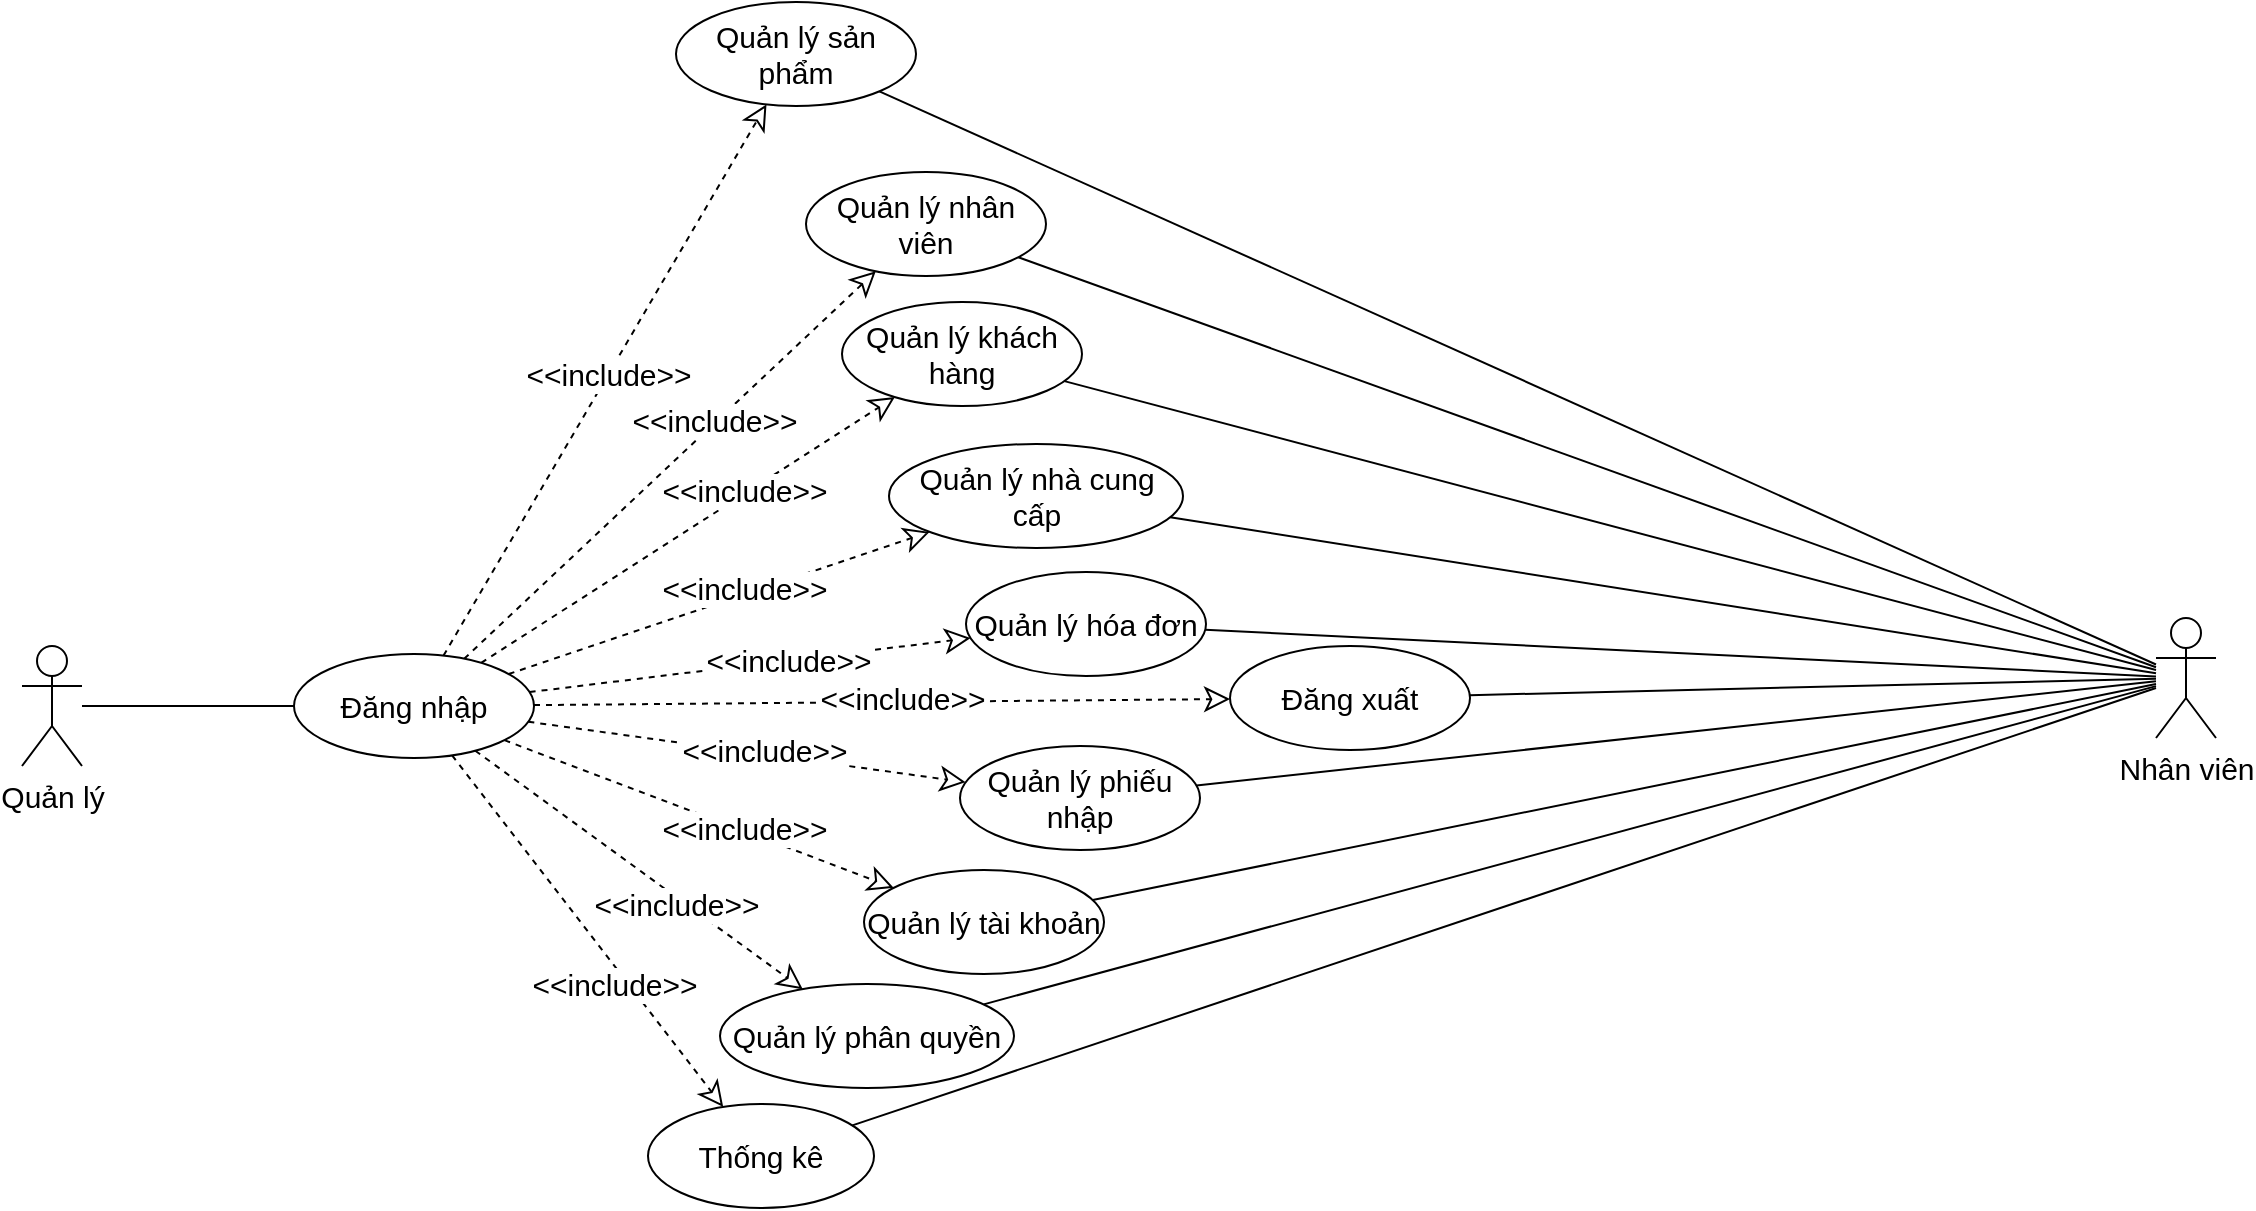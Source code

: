 <mxfile version="24.2.5" type="device">
  <diagram name="Page-1" id="vEJBixH22AsfrBXuC-Qv">
    <mxGraphModel dx="892" dy="550" grid="0" gridSize="10" guides="1" tooltips="1" connect="1" arrows="1" fold="1" page="0" pageScale="1" pageWidth="850" pageHeight="1100" math="0" shadow="0">
      <root>
        <mxCell id="0" />
        <mxCell id="1" parent="0" />
        <mxCell id="bWjtif1wnqeVgPwnCWoa-1" value="Quản lý" style="shape=umlActor;verticalLabelPosition=bottom;verticalAlign=top;html=1;outlineConnect=0;fontSize=15;" parent="1" vertex="1">
          <mxGeometry x="231" y="344" width="30" height="60" as="geometry" />
        </mxCell>
        <mxCell id="bWjtif1wnqeVgPwnCWoa-16" style="rounded=0;orthogonalLoop=1;jettySize=auto;html=1;dashed=1;endArrow=classic;endFill=0;endSize=10;jumpSize=7;fontSize=15;" parent="1" source="bWjtif1wnqeVgPwnCWoa-2" target="bWjtif1wnqeVgPwnCWoa-4" edge="1">
          <mxGeometry relative="1" as="geometry" />
        </mxCell>
        <mxCell id="bWjtif1wnqeVgPwnCWoa-20" value="&lt;font style=&quot;font-size: 15px;&quot;&gt;&amp;lt;&amp;lt;include&amp;gt;&amp;gt;&lt;/font&gt;" style="edgeLabel;html=1;align=center;verticalAlign=middle;resizable=0;points=[];fontSize=15;" parent="bWjtif1wnqeVgPwnCWoa-16" vertex="1" connectable="0">
          <mxGeometry x="0.022" relative="1" as="geometry">
            <mxPoint as="offset" />
          </mxGeometry>
        </mxCell>
        <mxCell id="bWjtif1wnqeVgPwnCWoa-22" style="edgeStyle=none;rounded=0;jumpSize=7;orthogonalLoop=1;jettySize=auto;html=1;dashed=1;strokeColor=default;align=center;verticalAlign=middle;fontFamily=Helvetica;fontSize=15;fontColor=default;labelBackgroundColor=default;endArrow=classic;endFill=0;endSize=10;" parent="1" source="bWjtif1wnqeVgPwnCWoa-2" target="bWjtif1wnqeVgPwnCWoa-8" edge="1">
          <mxGeometry relative="1" as="geometry" />
        </mxCell>
        <mxCell id="bWjtif1wnqeVgPwnCWoa-23" style="edgeStyle=none;rounded=0;jumpSize=7;orthogonalLoop=1;jettySize=auto;html=1;dashed=1;strokeColor=default;align=center;verticalAlign=middle;fontFamily=Helvetica;fontSize=15;fontColor=default;labelBackgroundColor=default;endArrow=classic;endFill=0;endSize=10;" parent="1" source="bWjtif1wnqeVgPwnCWoa-2" target="bWjtif1wnqeVgPwnCWoa-7" edge="1">
          <mxGeometry relative="1" as="geometry" />
        </mxCell>
        <mxCell id="bWjtif1wnqeVgPwnCWoa-25" style="edgeStyle=none;rounded=0;jumpSize=7;orthogonalLoop=1;jettySize=auto;html=1;dashed=1;strokeColor=default;align=center;verticalAlign=middle;fontFamily=Helvetica;fontSize=15;fontColor=default;labelBackgroundColor=default;endArrow=classic;endFill=0;endSize=10;" parent="1" source="bWjtif1wnqeVgPwnCWoa-2" target="bWjtif1wnqeVgPwnCWoa-9" edge="1">
          <mxGeometry relative="1" as="geometry" />
        </mxCell>
        <mxCell id="bWjtif1wnqeVgPwnCWoa-26" style="edgeStyle=none;rounded=0;jumpSize=7;orthogonalLoop=1;jettySize=auto;html=1;dashed=1;strokeColor=default;align=center;verticalAlign=middle;fontFamily=Helvetica;fontSize=15;fontColor=default;labelBackgroundColor=default;endArrow=classic;endFill=0;endSize=10;" parent="1" source="bWjtif1wnqeVgPwnCWoa-2" target="bWjtif1wnqeVgPwnCWoa-6" edge="1">
          <mxGeometry relative="1" as="geometry" />
        </mxCell>
        <mxCell id="bWjtif1wnqeVgPwnCWoa-27" style="edgeStyle=none;rounded=0;jumpSize=7;orthogonalLoop=1;jettySize=auto;html=1;dashed=1;strokeColor=default;align=center;verticalAlign=middle;fontFamily=Helvetica;fontSize=15;fontColor=default;labelBackgroundColor=default;endArrow=classic;endFill=0;endSize=10;" parent="1" source="bWjtif1wnqeVgPwnCWoa-2" target="bWjtif1wnqeVgPwnCWoa-5" edge="1">
          <mxGeometry relative="1" as="geometry" />
        </mxCell>
        <mxCell id="bWjtif1wnqeVgPwnCWoa-28" style="edgeStyle=none;rounded=0;jumpSize=7;orthogonalLoop=1;jettySize=auto;html=1;dashed=1;strokeColor=default;align=center;verticalAlign=middle;fontFamily=Helvetica;fontSize=15;fontColor=default;labelBackgroundColor=default;endArrow=classic;endFill=0;endSize=10;" parent="1" source="bWjtif1wnqeVgPwnCWoa-2" target="bWjtif1wnqeVgPwnCWoa-12" edge="1">
          <mxGeometry relative="1" as="geometry" />
        </mxCell>
        <mxCell id="bWjtif1wnqeVgPwnCWoa-29" style="edgeStyle=none;rounded=0;jumpSize=7;orthogonalLoop=1;jettySize=auto;html=1;dashed=1;strokeColor=default;align=center;verticalAlign=middle;fontFamily=Helvetica;fontSize=15;fontColor=default;labelBackgroundColor=default;endArrow=classic;endFill=0;endSize=10;" parent="1" source="bWjtif1wnqeVgPwnCWoa-2" target="bWjtif1wnqeVgPwnCWoa-10" edge="1">
          <mxGeometry relative="1" as="geometry" />
        </mxCell>
        <mxCell id="bWjtif1wnqeVgPwnCWoa-31" style="edgeStyle=none;rounded=0;jumpSize=7;orthogonalLoop=1;jettySize=auto;html=1;dashed=1;strokeColor=default;align=center;verticalAlign=middle;fontFamily=Helvetica;fontSize=15;fontColor=default;labelBackgroundColor=default;endArrow=classic;endFill=0;endSize=10;" parent="1" source="bWjtif1wnqeVgPwnCWoa-2" target="bWjtif1wnqeVgPwnCWoa-11" edge="1">
          <mxGeometry relative="1" as="geometry" />
        </mxCell>
        <mxCell id="bWjtif1wnqeVgPwnCWoa-32" style="edgeStyle=none;rounded=0;jumpSize=7;orthogonalLoop=1;jettySize=auto;html=1;dashed=1;strokeColor=default;align=center;verticalAlign=middle;fontFamily=Helvetica;fontSize=15;fontColor=default;labelBackgroundColor=default;endArrow=classic;endFill=0;endSize=10;" parent="1" source="bWjtif1wnqeVgPwnCWoa-2" target="bWjtif1wnqeVgPwnCWoa-13" edge="1">
          <mxGeometry relative="1" as="geometry" />
        </mxCell>
        <mxCell id="bWjtif1wnqeVgPwnCWoa-2" value="Đăng nhập" style="ellipse;whiteSpace=wrap;html=1;fontSize=15;" parent="1" vertex="1">
          <mxGeometry x="367" y="348" width="120" height="52" as="geometry" />
        </mxCell>
        <mxCell id="bWjtif1wnqeVgPwnCWoa-3" value="" style="endArrow=none;html=1;rounded=0;fontSize=15;" parent="1" source="bWjtif1wnqeVgPwnCWoa-1" target="bWjtif1wnqeVgPwnCWoa-2" edge="1">
          <mxGeometry width="50" height="50" relative="1" as="geometry">
            <mxPoint x="516" y="507" as="sourcePoint" />
            <mxPoint x="566" y="457" as="targetPoint" />
          </mxGeometry>
        </mxCell>
        <mxCell id="bWjtif1wnqeVgPwnCWoa-34" style="edgeStyle=none;rounded=0;jumpSize=7;orthogonalLoop=1;jettySize=auto;html=1;strokeColor=default;align=center;verticalAlign=middle;fontFamily=Helvetica;fontSize=15;fontColor=default;labelBackgroundColor=default;endArrow=none;endFill=0;endSize=10;" parent="1" source="bWjtif1wnqeVgPwnCWoa-4" target="bWjtif1wnqeVgPwnCWoa-33" edge="1">
          <mxGeometry relative="1" as="geometry" />
        </mxCell>
        <mxCell id="bWjtif1wnqeVgPwnCWoa-4" value="Quản lý sản phẩm" style="ellipse;whiteSpace=wrap;html=1;fontSize=15;" parent="1" vertex="1">
          <mxGeometry x="558" y="22" width="120" height="52" as="geometry" />
        </mxCell>
        <mxCell id="bWjtif1wnqeVgPwnCWoa-41" style="edgeStyle=none;rounded=0;jumpSize=7;orthogonalLoop=1;jettySize=auto;html=1;strokeColor=default;align=center;verticalAlign=middle;fontFamily=Helvetica;fontSize=15;fontColor=default;labelBackgroundColor=default;endArrow=none;endFill=0;endSize=10;" parent="1" source="bWjtif1wnqeVgPwnCWoa-5" target="bWjtif1wnqeVgPwnCWoa-33" edge="1">
          <mxGeometry relative="1" as="geometry" />
        </mxCell>
        <mxCell id="bWjtif1wnqeVgPwnCWoa-5" value="Quản lý phiếu nhập" style="ellipse;whiteSpace=wrap;html=1;fontSize=15;" parent="1" vertex="1">
          <mxGeometry x="700" y="394" width="120" height="52" as="geometry" />
        </mxCell>
        <mxCell id="bWjtif1wnqeVgPwnCWoa-39" style="edgeStyle=none;rounded=0;jumpSize=7;orthogonalLoop=1;jettySize=auto;html=1;strokeColor=default;align=center;verticalAlign=middle;fontFamily=Helvetica;fontSize=15;fontColor=default;labelBackgroundColor=default;endArrow=none;endFill=0;endSize=10;" parent="1" source="bWjtif1wnqeVgPwnCWoa-6" target="bWjtif1wnqeVgPwnCWoa-33" edge="1">
          <mxGeometry relative="1" as="geometry" />
        </mxCell>
        <mxCell id="bWjtif1wnqeVgPwnCWoa-6" value="Quản lý hóa đơn" style="ellipse;whiteSpace=wrap;html=1;fontSize=15;" parent="1" vertex="1">
          <mxGeometry x="703" y="307" width="120" height="52" as="geometry" />
        </mxCell>
        <mxCell id="bWjtif1wnqeVgPwnCWoa-37" style="edgeStyle=none;rounded=0;jumpSize=7;orthogonalLoop=1;jettySize=auto;html=1;strokeColor=default;align=center;verticalAlign=middle;fontFamily=Helvetica;fontSize=15;fontColor=default;labelBackgroundColor=default;endArrow=none;endFill=0;endSize=10;" parent="1" source="bWjtif1wnqeVgPwnCWoa-7" target="bWjtif1wnqeVgPwnCWoa-33" edge="1">
          <mxGeometry relative="1" as="geometry" />
        </mxCell>
        <mxCell id="bWjtif1wnqeVgPwnCWoa-7" value="Quản lý khách hàng" style="ellipse;whiteSpace=wrap;html=1;fontSize=15;" parent="1" vertex="1">
          <mxGeometry x="641" y="172" width="120" height="52" as="geometry" />
        </mxCell>
        <mxCell id="bWjtif1wnqeVgPwnCWoa-36" style="edgeStyle=none;rounded=0;jumpSize=7;orthogonalLoop=1;jettySize=auto;html=1;strokeColor=default;align=center;verticalAlign=middle;fontFamily=Helvetica;fontSize=15;fontColor=default;labelBackgroundColor=default;endArrow=none;endFill=0;endSize=10;" parent="1" source="bWjtif1wnqeVgPwnCWoa-8" target="bWjtif1wnqeVgPwnCWoa-33" edge="1">
          <mxGeometry relative="1" as="geometry" />
        </mxCell>
        <mxCell id="bWjtif1wnqeVgPwnCWoa-8" value="Quản lý nhân viên" style="ellipse;whiteSpace=wrap;html=1;fontSize=15;" parent="1" vertex="1">
          <mxGeometry x="623" y="107" width="120" height="52" as="geometry" />
        </mxCell>
        <mxCell id="bWjtif1wnqeVgPwnCWoa-38" style="edgeStyle=none;rounded=0;jumpSize=7;orthogonalLoop=1;jettySize=auto;html=1;strokeColor=default;align=center;verticalAlign=middle;fontFamily=Helvetica;fontSize=15;fontColor=default;labelBackgroundColor=default;endArrow=none;endFill=0;endSize=10;" parent="1" source="bWjtif1wnqeVgPwnCWoa-9" target="bWjtif1wnqeVgPwnCWoa-33" edge="1">
          <mxGeometry relative="1" as="geometry" />
        </mxCell>
        <mxCell id="bWjtif1wnqeVgPwnCWoa-9" value="Quản lý nhà cung cấp" style="ellipse;whiteSpace=wrap;html=1;fontSize=15;" parent="1" vertex="1">
          <mxGeometry x="664.5" y="243" width="147" height="52" as="geometry" />
        </mxCell>
        <mxCell id="bWjtif1wnqeVgPwnCWoa-43" style="edgeStyle=none;rounded=0;jumpSize=7;orthogonalLoop=1;jettySize=auto;html=1;strokeColor=default;align=center;verticalAlign=middle;fontFamily=Helvetica;fontSize=15;fontColor=default;labelBackgroundColor=default;endArrow=none;endFill=0;endSize=10;" parent="1" source="bWjtif1wnqeVgPwnCWoa-10" target="bWjtif1wnqeVgPwnCWoa-33" edge="1">
          <mxGeometry relative="1" as="geometry" />
        </mxCell>
        <mxCell id="bWjtif1wnqeVgPwnCWoa-10" value="Quản lý phân quyền" style="ellipse;whiteSpace=wrap;html=1;fontSize=15;" parent="1" vertex="1">
          <mxGeometry x="580" y="513" width="147" height="52" as="geometry" />
        </mxCell>
        <mxCell id="bWjtif1wnqeVgPwnCWoa-44" style="edgeStyle=none;rounded=0;jumpSize=7;orthogonalLoop=1;jettySize=auto;html=1;strokeColor=default;align=center;verticalAlign=middle;fontFamily=Helvetica;fontSize=15;fontColor=default;labelBackgroundColor=default;endArrow=none;endFill=0;endSize=10;" parent="1" source="bWjtif1wnqeVgPwnCWoa-11" target="bWjtif1wnqeVgPwnCWoa-33" edge="1">
          <mxGeometry relative="1" as="geometry" />
        </mxCell>
        <mxCell id="bWjtif1wnqeVgPwnCWoa-11" value="Thống kê" style="ellipse;whiteSpace=wrap;html=1;fontSize=15;" parent="1" vertex="1">
          <mxGeometry x="544" y="573" width="113" height="52" as="geometry" />
        </mxCell>
        <mxCell id="bWjtif1wnqeVgPwnCWoa-42" style="edgeStyle=none;rounded=0;jumpSize=7;orthogonalLoop=1;jettySize=auto;html=1;strokeColor=default;align=center;verticalAlign=middle;fontFamily=Helvetica;fontSize=15;fontColor=default;labelBackgroundColor=default;endArrow=none;endFill=0;endSize=10;" parent="1" source="bWjtif1wnqeVgPwnCWoa-12" target="bWjtif1wnqeVgPwnCWoa-33" edge="1">
          <mxGeometry relative="1" as="geometry" />
        </mxCell>
        <mxCell id="bWjtif1wnqeVgPwnCWoa-12" value="Quản lý tài khoản" style="ellipse;whiteSpace=wrap;html=1;fontSize=15;" parent="1" vertex="1">
          <mxGeometry x="652" y="456" width="120" height="52" as="geometry" />
        </mxCell>
        <mxCell id="bWjtif1wnqeVgPwnCWoa-40" style="edgeStyle=none;rounded=0;jumpSize=7;orthogonalLoop=1;jettySize=auto;html=1;strokeColor=default;align=center;verticalAlign=middle;fontFamily=Helvetica;fontSize=15;fontColor=default;labelBackgroundColor=default;endArrow=none;endFill=0;endSize=10;" parent="1" source="bWjtif1wnqeVgPwnCWoa-13" target="bWjtif1wnqeVgPwnCWoa-33" edge="1">
          <mxGeometry relative="1" as="geometry" />
        </mxCell>
        <mxCell id="bWjtif1wnqeVgPwnCWoa-13" value="Đăng xuất" style="ellipse;whiteSpace=wrap;html=1;fontSize=15;" parent="1" vertex="1">
          <mxGeometry x="835" y="344" width="120" height="52" as="geometry" />
        </mxCell>
        <mxCell id="bWjtif1wnqeVgPwnCWoa-21" style="edgeStyle=orthogonalEdgeStyle;rounded=0;orthogonalLoop=1;jettySize=auto;html=1;exitX=0.5;exitY=1;exitDx=0;exitDy=0;fontSize=15;" parent="1" source="bWjtif1wnqeVgPwnCWoa-7" target="bWjtif1wnqeVgPwnCWoa-7" edge="1">
          <mxGeometry relative="1" as="geometry" />
        </mxCell>
        <mxCell id="bWjtif1wnqeVgPwnCWoa-33" value="Nhân viên" style="shape=umlActor;verticalLabelPosition=bottom;verticalAlign=top;html=1;outlineConnect=0;fontFamily=Helvetica;fontSize=15;fontColor=default;labelBackgroundColor=default;" parent="1" vertex="1">
          <mxGeometry x="1298" y="330" width="30" height="60" as="geometry" />
        </mxCell>
        <mxCell id="RqDPYV5xWyhkUfTJ9eAl-1" value="&lt;font style=&quot;font-size: 15px;&quot;&gt;&amp;lt;&amp;lt;include&amp;gt;&amp;gt;&lt;/font&gt;" style="edgeLabel;html=1;align=center;verticalAlign=middle;resizable=0;points=[];fontSize=15;" vertex="1" connectable="0" parent="1">
          <mxGeometry x="576.997" y="231.003" as="geometry" />
        </mxCell>
        <mxCell id="RqDPYV5xWyhkUfTJ9eAl-2" value="&lt;font style=&quot;font-size: 15px;&quot;&gt;&amp;lt;&amp;lt;include&amp;gt;&amp;gt;&lt;/font&gt;" style="edgeLabel;html=1;align=center;verticalAlign=middle;resizable=0;points=[];fontSize=15;" vertex="1" connectable="0" parent="1">
          <mxGeometry x="591.997" y="266.003" as="geometry" />
        </mxCell>
        <mxCell id="RqDPYV5xWyhkUfTJ9eAl-3" value="&lt;font style=&quot;font-size: 15px;&quot;&gt;&amp;lt;&amp;lt;include&amp;gt;&amp;gt;&lt;/font&gt;" style="edgeLabel;html=1;align=center;verticalAlign=middle;resizable=0;points=[];fontSize=15;" vertex="1" connectable="0" parent="1">
          <mxGeometry x="591.997" y="315.003" as="geometry" />
        </mxCell>
        <mxCell id="RqDPYV5xWyhkUfTJ9eAl-4" value="&lt;font style=&quot;font-size: 15px;&quot;&gt;&amp;lt;&amp;lt;include&amp;gt;&amp;gt;&lt;/font&gt;" style="edgeLabel;html=1;align=center;verticalAlign=middle;resizable=0;points=[];fontSize=15;" vertex="1" connectable="0" parent="1">
          <mxGeometry x="613.997" y="351.003" as="geometry" />
        </mxCell>
        <mxCell id="RqDPYV5xWyhkUfTJ9eAl-6" value="&lt;font style=&quot;font-size: 15px;&quot;&gt;&amp;lt;&amp;lt;include&amp;gt;&amp;gt;&lt;/font&gt;" style="edgeLabel;html=1;align=center;verticalAlign=middle;resizable=0;points=[];fontSize=15;" vertex="1" connectable="0" parent="1">
          <mxGeometry x="670.997" y="370.003" as="geometry" />
        </mxCell>
        <mxCell id="RqDPYV5xWyhkUfTJ9eAl-8" value="&lt;font style=&quot;font-size: 15px;&quot;&gt;&amp;lt;&amp;lt;include&amp;gt;&amp;gt;&lt;/font&gt;" style="edgeLabel;html=1;align=center;verticalAlign=middle;resizable=0;points=[];fontSize=15;" vertex="1" connectable="0" parent="1">
          <mxGeometry x="601.997" y="396.003" as="geometry" />
        </mxCell>
        <mxCell id="RqDPYV5xWyhkUfTJ9eAl-9" value="&lt;font style=&quot;font-size: 15px;&quot;&gt;&amp;lt;&amp;lt;include&amp;gt;&amp;gt;&lt;/font&gt;" style="edgeLabel;html=1;align=center;verticalAlign=middle;resizable=0;points=[];fontSize=15;" vertex="1" connectable="0" parent="1">
          <mxGeometry x="591.997" y="435.003" as="geometry" />
        </mxCell>
        <mxCell id="RqDPYV5xWyhkUfTJ9eAl-10" value="&lt;font style=&quot;font-size: 15px;&quot;&gt;&amp;lt;&amp;lt;include&amp;gt;&amp;gt;&lt;/font&gt;" style="edgeLabel;html=1;align=center;verticalAlign=middle;resizable=0;points=[];fontSize=15;" vertex="1" connectable="0" parent="1">
          <mxGeometry x="557.997" y="473.003" as="geometry" />
        </mxCell>
        <mxCell id="RqDPYV5xWyhkUfTJ9eAl-12" value="&lt;font style=&quot;font-size: 15px;&quot;&gt;&amp;lt;&amp;lt;include&amp;gt;&amp;gt;&lt;/font&gt;" style="edgeLabel;html=1;align=center;verticalAlign=middle;resizable=0;points=[];fontSize=15;" vertex="1" connectable="0" parent="1">
          <mxGeometry x="526.997" y="513.003" as="geometry" />
        </mxCell>
      </root>
    </mxGraphModel>
  </diagram>
</mxfile>

